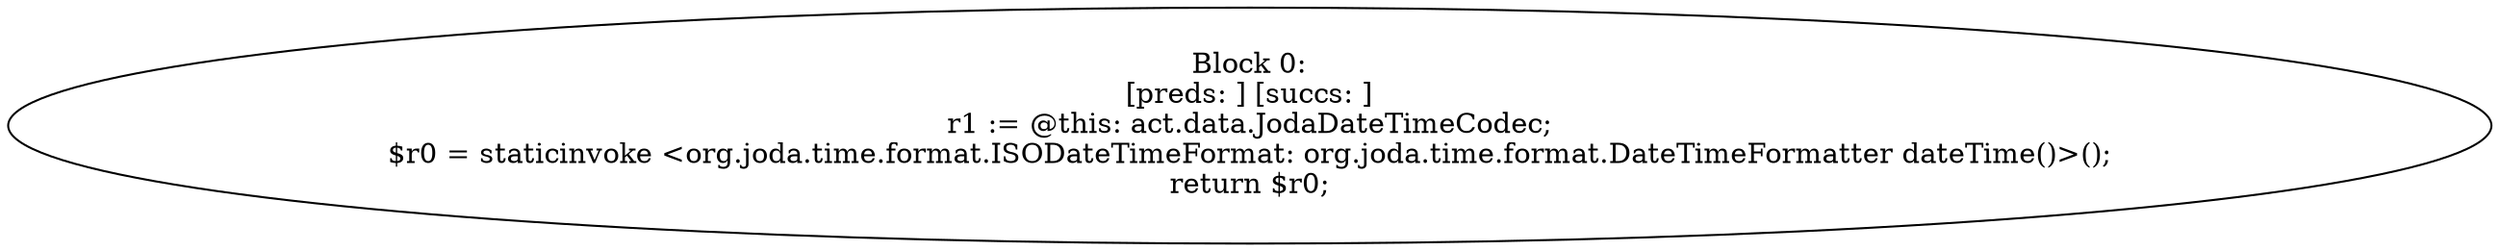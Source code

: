 digraph "unitGraph" {
    "Block 0:
[preds: ] [succs: ]
r1 := @this: act.data.JodaDateTimeCodec;
$r0 = staticinvoke <org.joda.time.format.ISODateTimeFormat: org.joda.time.format.DateTimeFormatter dateTime()>();
return $r0;
"
}
